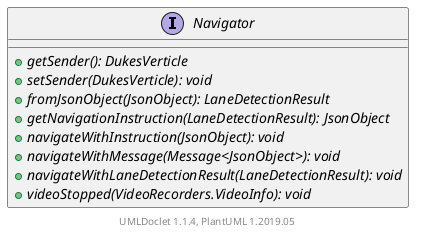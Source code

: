 @startuml

    interface Navigator [[Navigator.html]] {
        {abstract} +getSender(): DukesVerticle
        {abstract} +setSender(DukesVerticle): void
        {abstract} +fromJsonObject(JsonObject): LaneDetectionResult
        {abstract} +getNavigationInstruction(LaneDetectionResult): JsonObject
        {abstract} +navigateWithInstruction(JsonObject): void
        {abstract} +navigateWithMessage(Message<JsonObject>): void
        {abstract} +navigateWithLaneDetectionResult(LaneDetectionResult): void
        {abstract} +videoStopped(VideoRecorders.VideoInfo): void
    }


    center footer UMLDoclet 1.1.4, PlantUML 1.2019.05
@enduml
